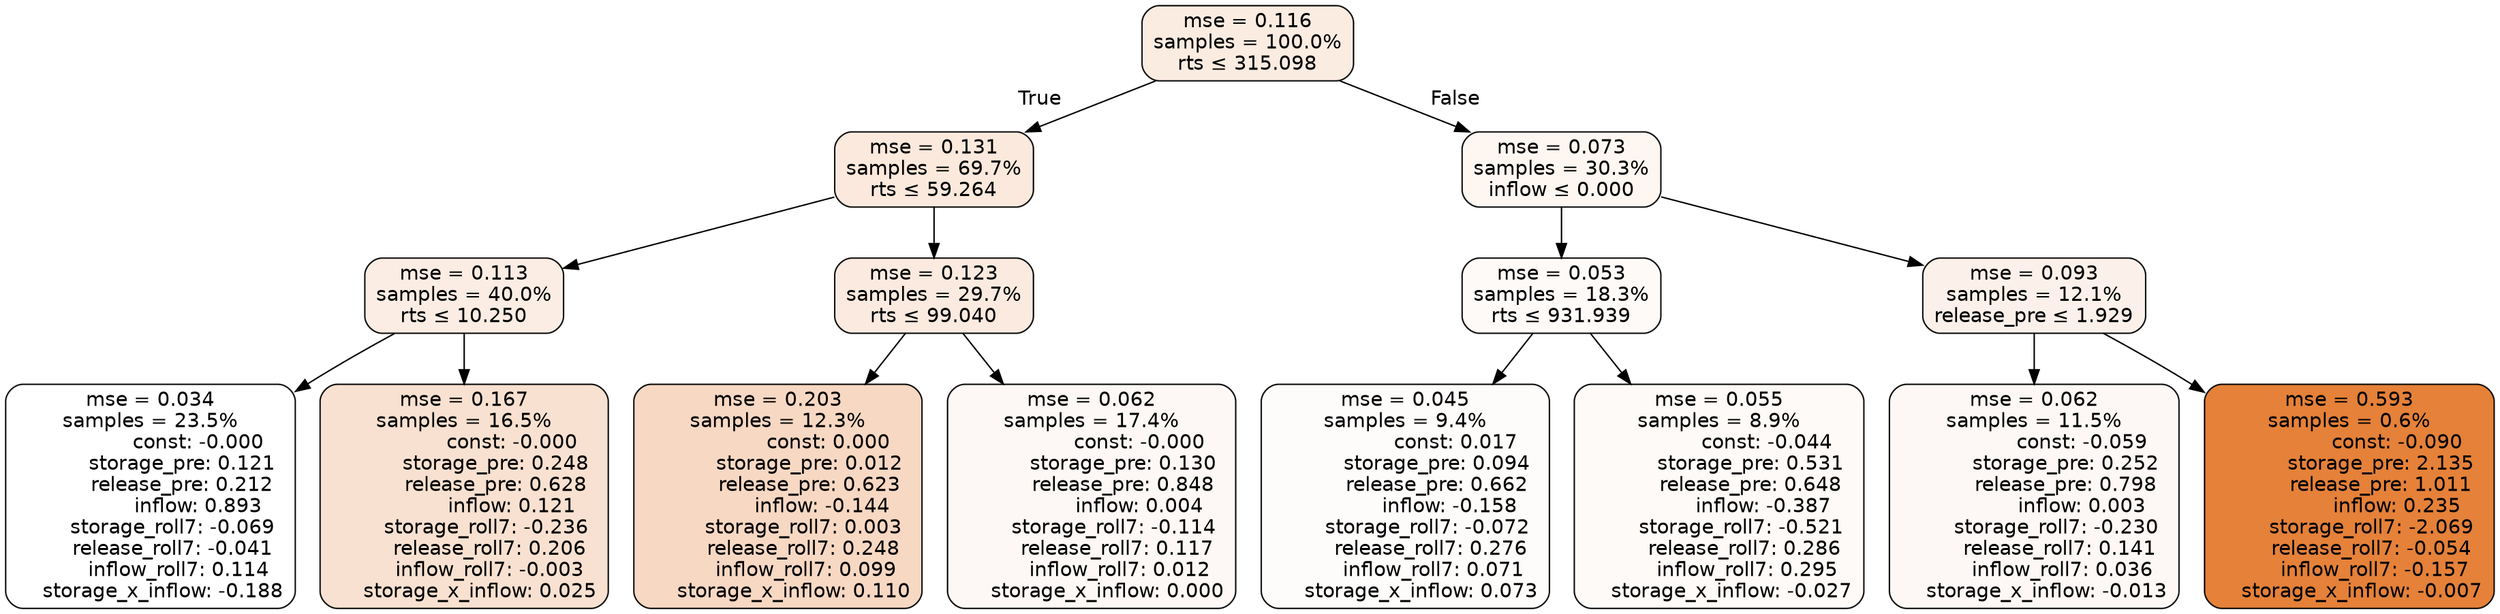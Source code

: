 digraph tree {
bgcolor="transparent"
node [shape=rectangle, style="filled, rounded", color="black", fontname=helvetica] ;
edge [fontname=helvetica] ;
	"0" [label="mse = 0.116
samples = 100.0%
rts &le; 315.098", fillcolor="#fbece2"]
	"1" [label="mse = 0.131
samples = 69.7%
rts &le; 59.264", fillcolor="#fae9dc"]
	"2" [label="mse = 0.113
samples = 40.0%
rts &le; 10.250", fillcolor="#fbede3"]
	"3" [label="mse = 0.034
samples = 23.5%
               const: -0.000
          storage_pre: 0.121
          release_pre: 0.212
               inflow: 0.893
       storage_roll7: -0.069
       release_roll7: -0.041
         inflow_roll7: 0.114
    storage_x_inflow: -0.188", fillcolor="#ffffff"]
	"4" [label="mse = 0.167
samples = 16.5%
               const: -0.000
          storage_pre: 0.248
          release_pre: 0.628
               inflow: 0.121
       storage_roll7: -0.236
        release_roll7: 0.206
        inflow_roll7: -0.003
     storage_x_inflow: 0.025", fillcolor="#f8e1d0"]
	"5" [label="mse = 0.123
samples = 29.7%
rts &le; 99.040", fillcolor="#faeadf"]
	"6" [label="mse = 0.203
samples = 12.3%
                const: 0.000
          storage_pre: 0.012
          release_pre: 0.623
              inflow: -0.144
        storage_roll7: 0.003
        release_roll7: 0.248
         inflow_roll7: 0.099
     storage_x_inflow: 0.110", fillcolor="#f7d8c3"]
	"7" [label="mse = 0.062
samples = 17.4%
               const: -0.000
          storage_pre: 0.130
          release_pre: 0.848
               inflow: 0.004
       storage_roll7: -0.114
        release_roll7: 0.117
         inflow_roll7: 0.012
     storage_x_inflow: 0.000", fillcolor="#fdf8f5"]
	"8" [label="mse = 0.073
samples = 30.3%
inflow &le; 0.000", fillcolor="#fdf6f1"]
	"9" [label="mse = 0.053
samples = 18.3%
rts &le; 931.939", fillcolor="#fefaf8"]
	"10" [label="mse = 0.045
samples = 9.4%
                const: 0.017
          storage_pre: 0.094
          release_pre: 0.662
              inflow: -0.158
       storage_roll7: -0.072
        release_roll7: 0.276
         inflow_roll7: 0.071
     storage_x_inflow: 0.073", fillcolor="#fefcfb"]
	"11" [label="mse = 0.055
samples = 8.9%
               const: -0.044
          storage_pre: 0.531
          release_pre: 0.648
              inflow: -0.387
       storage_roll7: -0.521
        release_roll7: 0.286
         inflow_roll7: 0.295
    storage_x_inflow: -0.027", fillcolor="#fefaf7"]
	"12" [label="mse = 0.093
samples = 12.1%
release_pre &le; 1.929", fillcolor="#fcf1ea"]
	"13" [label="mse = 0.062
samples = 11.5%
               const: -0.059
          storage_pre: 0.252
          release_pre: 0.798
               inflow: 0.003
       storage_roll7: -0.230
        release_roll7: 0.141
         inflow_roll7: 0.036
    storage_x_inflow: -0.013", fillcolor="#fdf8f5"]
	"14" [label="mse = 0.593
samples = 0.6%
               const: -0.090
          storage_pre: 2.135
          release_pre: 1.011
               inflow: 0.235
       storage_roll7: -2.069
       release_roll7: -0.054
        inflow_roll7: -0.157
    storage_x_inflow: -0.007", fillcolor="#e58139"]

	"0" -> "1" [labeldistance=2.5, labelangle=45, headlabel="True"]
	"1" -> "2"
	"2" -> "3"
	"2" -> "4"
	"1" -> "5"
	"5" -> "6"
	"5" -> "7"
	"0" -> "8" [labeldistance=2.5, labelangle=-45, headlabel="False"]
	"8" -> "9"
	"9" -> "10"
	"9" -> "11"
	"8" -> "12"
	"12" -> "13"
	"12" -> "14"
}